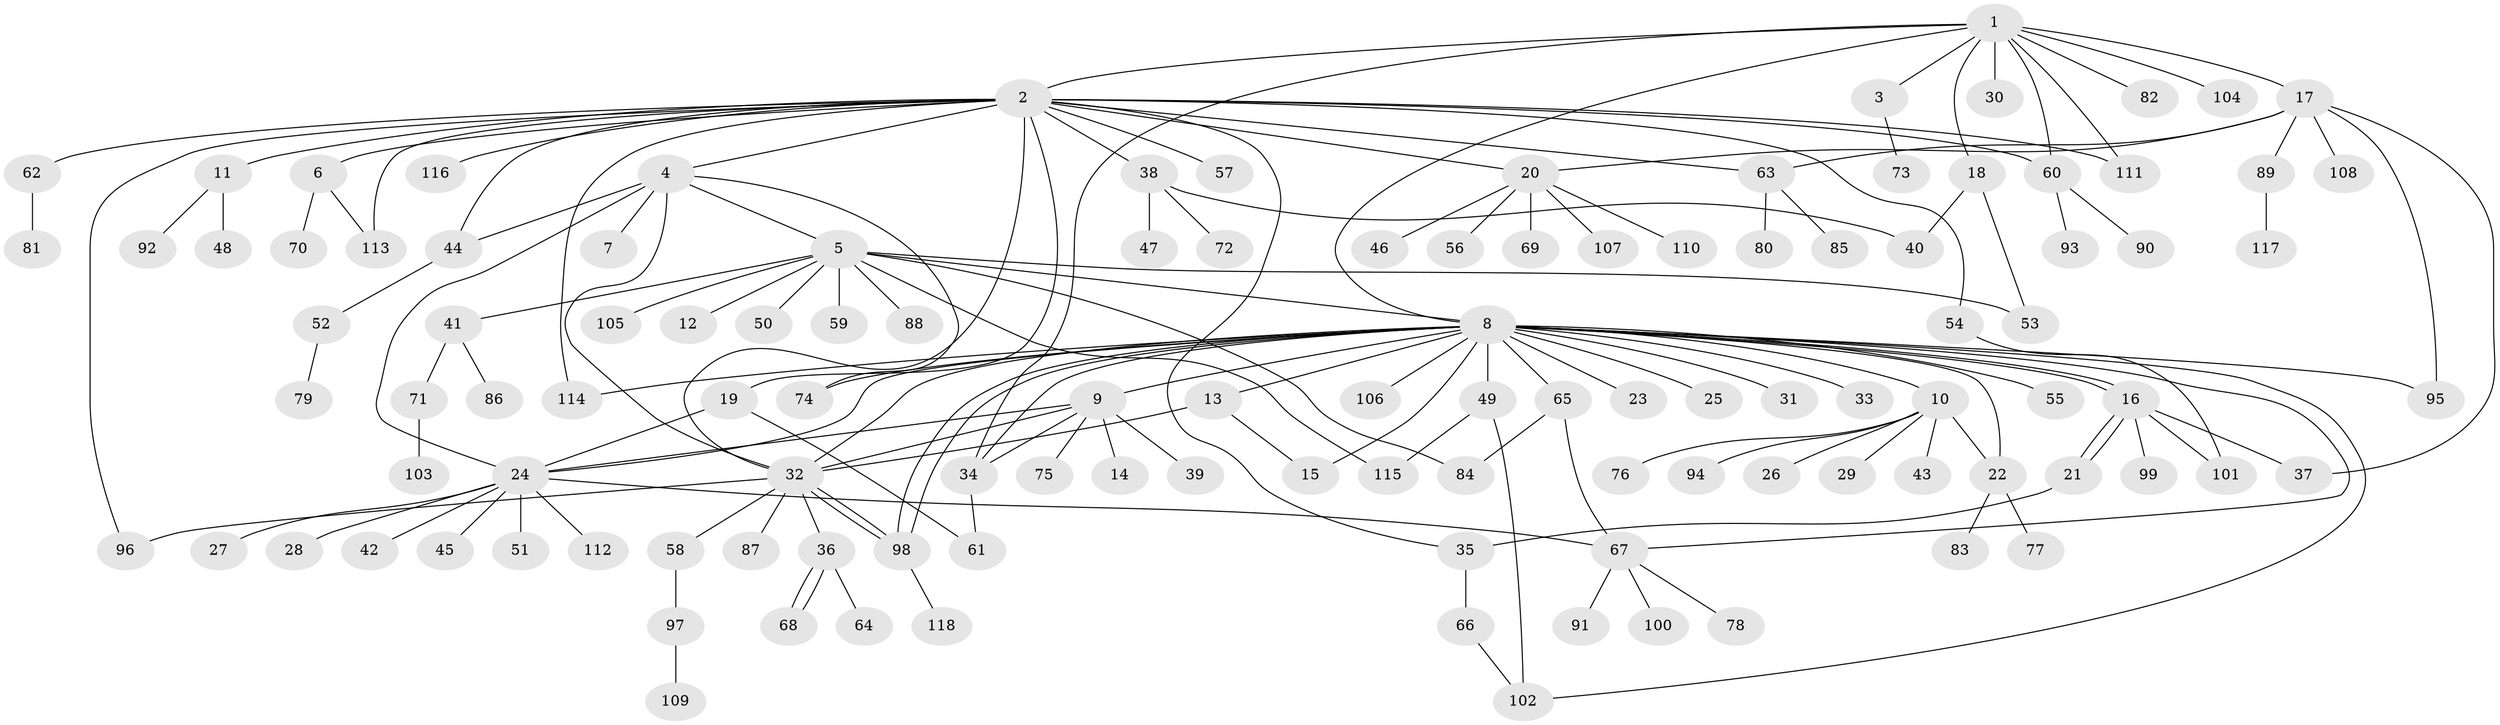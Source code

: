 // coarse degree distribution, {10: 0.045454545454545456, 21: 0.011363636363636364, 1: 0.5795454545454546, 2: 0.17045454545454544, 24: 0.011363636363636364, 6: 0.045454545454545456, 7: 0.011363636363636364, 9: 0.011363636363636364, 3: 0.09090909090909091, 4: 0.022727272727272728}
// Generated by graph-tools (version 1.1) at 2025/23/03/03/25 07:23:54]
// undirected, 118 vertices, 157 edges
graph export_dot {
graph [start="1"]
  node [color=gray90,style=filled];
  1;
  2;
  3;
  4;
  5;
  6;
  7;
  8;
  9;
  10;
  11;
  12;
  13;
  14;
  15;
  16;
  17;
  18;
  19;
  20;
  21;
  22;
  23;
  24;
  25;
  26;
  27;
  28;
  29;
  30;
  31;
  32;
  33;
  34;
  35;
  36;
  37;
  38;
  39;
  40;
  41;
  42;
  43;
  44;
  45;
  46;
  47;
  48;
  49;
  50;
  51;
  52;
  53;
  54;
  55;
  56;
  57;
  58;
  59;
  60;
  61;
  62;
  63;
  64;
  65;
  66;
  67;
  68;
  69;
  70;
  71;
  72;
  73;
  74;
  75;
  76;
  77;
  78;
  79;
  80;
  81;
  82;
  83;
  84;
  85;
  86;
  87;
  88;
  89;
  90;
  91;
  92;
  93;
  94;
  95;
  96;
  97;
  98;
  99;
  100;
  101;
  102;
  103;
  104;
  105;
  106;
  107;
  108;
  109;
  110;
  111;
  112;
  113;
  114;
  115;
  116;
  117;
  118;
  1 -- 2;
  1 -- 3;
  1 -- 8;
  1 -- 17;
  1 -- 18;
  1 -- 30;
  1 -- 34;
  1 -- 60;
  1 -- 82;
  1 -- 104;
  1 -- 111;
  2 -- 4;
  2 -- 6;
  2 -- 11;
  2 -- 19;
  2 -- 20;
  2 -- 32;
  2 -- 35;
  2 -- 38;
  2 -- 44;
  2 -- 54;
  2 -- 57;
  2 -- 60;
  2 -- 62;
  2 -- 63;
  2 -- 96;
  2 -- 111;
  2 -- 113;
  2 -- 114;
  2 -- 116;
  3 -- 73;
  4 -- 5;
  4 -- 7;
  4 -- 24;
  4 -- 32;
  4 -- 44;
  4 -- 74;
  5 -- 8;
  5 -- 12;
  5 -- 41;
  5 -- 50;
  5 -- 53;
  5 -- 59;
  5 -- 84;
  5 -- 88;
  5 -- 105;
  5 -- 115;
  6 -- 70;
  6 -- 113;
  8 -- 9;
  8 -- 10;
  8 -- 13;
  8 -- 15;
  8 -- 16;
  8 -- 16;
  8 -- 22;
  8 -- 23;
  8 -- 24;
  8 -- 25;
  8 -- 31;
  8 -- 32;
  8 -- 33;
  8 -- 34;
  8 -- 49;
  8 -- 55;
  8 -- 65;
  8 -- 67;
  8 -- 74;
  8 -- 95;
  8 -- 98;
  8 -- 98;
  8 -- 102;
  8 -- 106;
  8 -- 114;
  9 -- 14;
  9 -- 24;
  9 -- 32;
  9 -- 34;
  9 -- 39;
  9 -- 75;
  10 -- 22;
  10 -- 26;
  10 -- 29;
  10 -- 43;
  10 -- 76;
  10 -- 94;
  11 -- 48;
  11 -- 92;
  13 -- 15;
  13 -- 32;
  16 -- 21;
  16 -- 21;
  16 -- 37;
  16 -- 99;
  16 -- 101;
  17 -- 20;
  17 -- 37;
  17 -- 63;
  17 -- 89;
  17 -- 95;
  17 -- 108;
  18 -- 40;
  18 -- 53;
  19 -- 24;
  19 -- 61;
  20 -- 46;
  20 -- 56;
  20 -- 69;
  20 -- 107;
  20 -- 110;
  21 -- 35;
  22 -- 77;
  22 -- 83;
  24 -- 27;
  24 -- 28;
  24 -- 42;
  24 -- 45;
  24 -- 51;
  24 -- 67;
  24 -- 112;
  32 -- 36;
  32 -- 58;
  32 -- 87;
  32 -- 96;
  32 -- 98;
  32 -- 98;
  34 -- 61;
  35 -- 66;
  36 -- 64;
  36 -- 68;
  36 -- 68;
  38 -- 40;
  38 -- 47;
  38 -- 72;
  41 -- 71;
  41 -- 86;
  44 -- 52;
  49 -- 102;
  49 -- 115;
  52 -- 79;
  54 -- 101;
  58 -- 97;
  60 -- 90;
  60 -- 93;
  62 -- 81;
  63 -- 80;
  63 -- 85;
  65 -- 67;
  65 -- 84;
  66 -- 102;
  67 -- 78;
  67 -- 91;
  67 -- 100;
  71 -- 103;
  89 -- 117;
  97 -- 109;
  98 -- 118;
}
